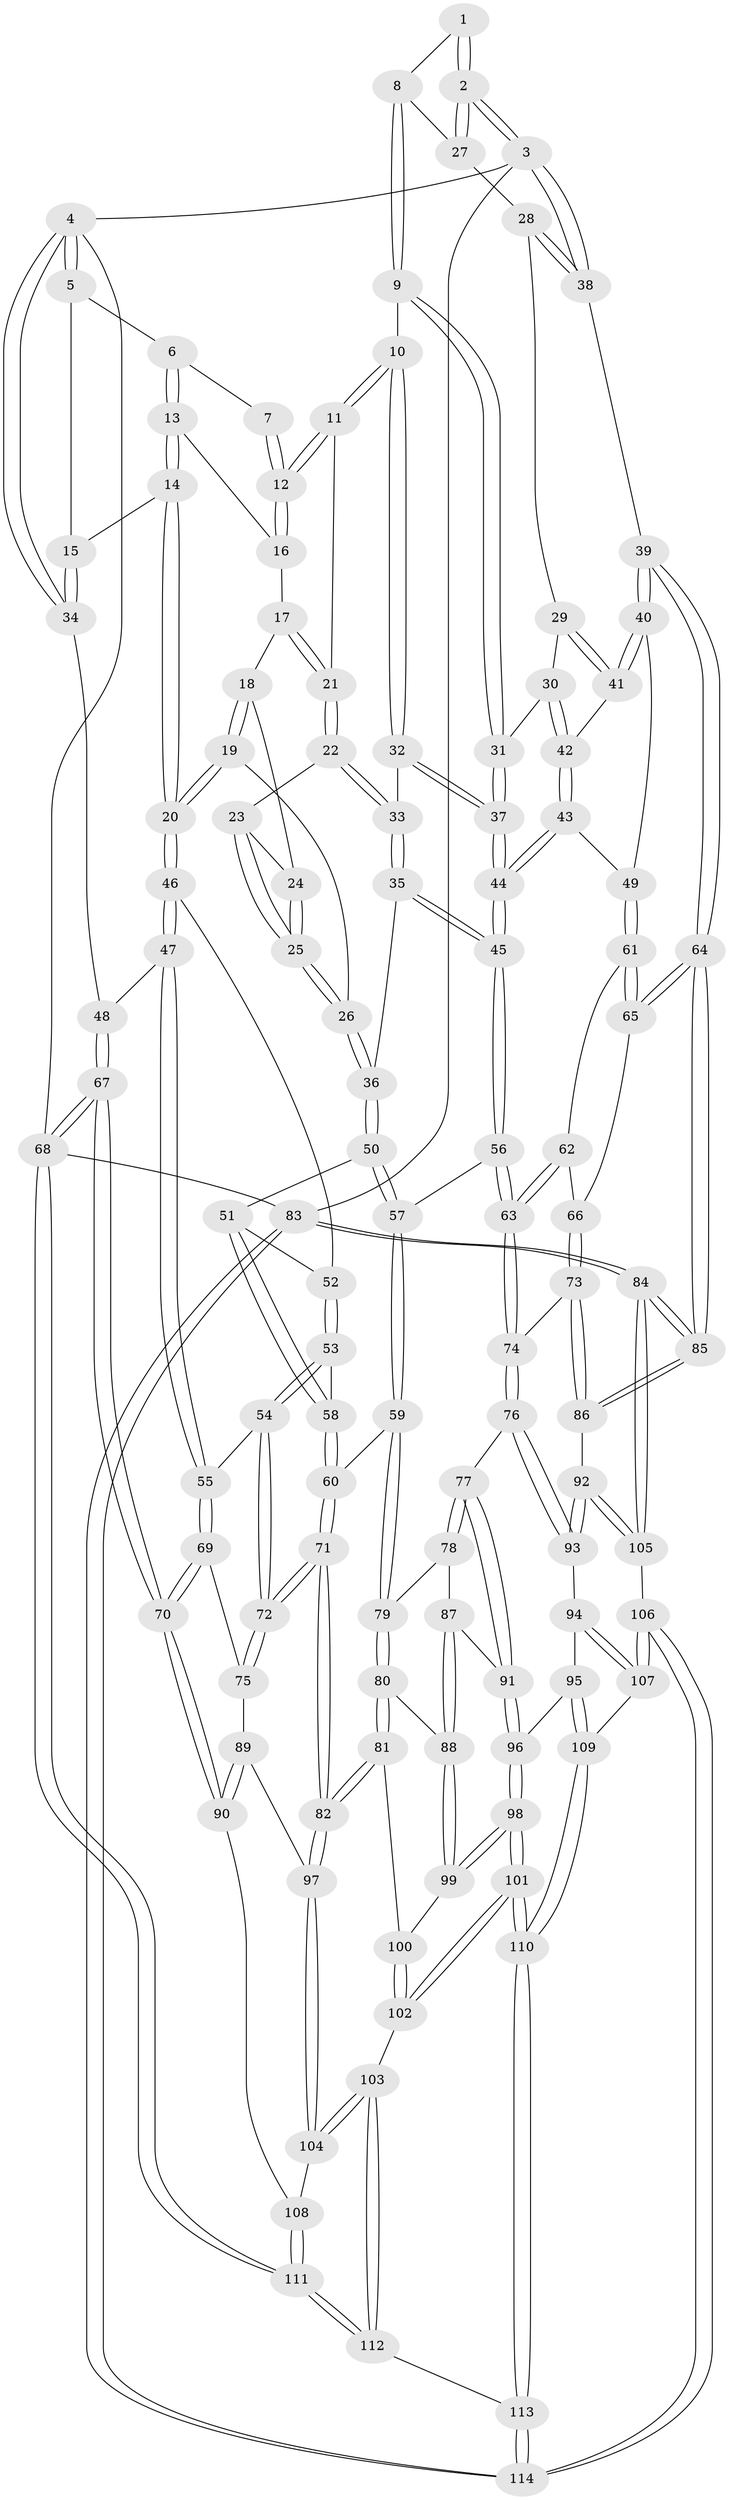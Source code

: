 // coarse degree distribution, {3: 0.3695652173913043, 6: 0.021739130434782608, 5: 0.2391304347826087, 2: 0.08695652173913043, 4: 0.2826086956521739}
// Generated by graph-tools (version 1.1) at 2025/54/03/04/25 22:54:30]
// undirected, 114 vertices, 282 edges
graph export_dot {
  node [color=gray90,style=filled];
  1 [pos="+0.7028767474089637+0"];
  2 [pos="+1+0"];
  3 [pos="+1+0"];
  4 [pos="+0+0"];
  5 [pos="+0.3152184998479527+0"];
  6 [pos="+0.35866252260051634+0"];
  7 [pos="+0.6756403401860344+0"];
  8 [pos="+0.7692718594749398+0.12261079882039268"];
  9 [pos="+0.7313844172884373+0.17160719746333467"];
  10 [pos="+0.6225291489263963+0.16907742933884526"];
  11 [pos="+0.5940907044438005+0.13223732656491965"];
  12 [pos="+0.5929825880984367+0.1184322555111012"];
  13 [pos="+0.3845464341140113+0"];
  14 [pos="+0.20484682440497973+0.20523897809454844"];
  15 [pos="+0.18041420355171134+0.13787527246762146"];
  16 [pos="+0.3865075865751407+0"];
  17 [pos="+0.39395634867640195+0.036719965893470846"];
  18 [pos="+0.3878320346081602+0.0641327010702896"];
  19 [pos="+0.2684660338639763+0.26785538029814204"];
  20 [pos="+0.21216079804225416+0.2650925236327884"];
  21 [pos="+0.49272800250347715+0.15298266701826926"];
  22 [pos="+0.4605568567765743+0.20512665992706508"];
  23 [pos="+0.448781954882695+0.2069535534797527"];
  24 [pos="+0.3919163113738455+0.08586009788790616"];
  25 [pos="+0.3976328750891517+0.2252823513166578"];
  26 [pos="+0.318050448381805+0.2835468135246199"];
  27 [pos="+0.884238798210535+0.12424079020966626"];
  28 [pos="+0.9152549915979387+0.21204012986922396"];
  29 [pos="+0.8953359264757224+0.22457427257144527"];
  30 [pos="+0.7710191691119282+0.23590528462474097"];
  31 [pos="+0.741079383537262+0.19507305385070994"];
  32 [pos="+0.595843122409305+0.24245332197234126"];
  33 [pos="+0.5121505634650838+0.26307963137643914"];
  34 [pos="+0+0"];
  35 [pos="+0.4970146280389065+0.29489535272265394"];
  36 [pos="+0.3991615892311523+0.36796268213966793"];
  37 [pos="+0.6428875376064773+0.363039332780777"];
  38 [pos="+1+0.35952524754034654"];
  39 [pos="+1+0.3793006547307483"];
  40 [pos="+0.8910238334207452+0.39325121643143407"];
  41 [pos="+0.8530059761684495+0.30185441989280437"];
  42 [pos="+0.7774708027877534+0.2774461486845338"];
  43 [pos="+0.7346543730946262+0.38324086266877977"];
  44 [pos="+0.6492297542945382+0.40014862394145684"];
  45 [pos="+0.6268803811698019+0.42694541223523463"];
  46 [pos="+0.18520881160513955+0.2863926636982692"];
  47 [pos="+0.025329015813294126+0.3392720206341845"];
  48 [pos="+0+0.2905061259402876"];
  49 [pos="+0.8326317554463504+0.4224378770254116"];
  50 [pos="+0.40233818311981434+0.37773314486894144"];
  51 [pos="+0.27056384401196065+0.44796510664281985"];
  52 [pos="+0.2287156064187492+0.406023681938649"];
  53 [pos="+0.19148393921336457+0.5383805534977512"];
  54 [pos="+0.13080043036697345+0.556474750100945"];
  55 [pos="+0.12051103238448115+0.5547000844209601"];
  56 [pos="+0.5848488938341758+0.5010380287225723"];
  57 [pos="+0.46378623057643936+0.5034033469032191"];
  58 [pos="+0.30786837578663545+0.5456498812481957"];
  59 [pos="+0.4474377548012404+0.5193885057569886"];
  60 [pos="+0.32258336203250343+0.5526964357842369"];
  61 [pos="+0.8318029544153974+0.4366020216956709"];
  62 [pos="+0.8012380765981375+0.5274311447553268"];
  63 [pos="+0.6664165882183902+0.6113211354216002"];
  64 [pos="+1+0.6183196236973656"];
  65 [pos="+0.9424208978900472+0.5859919031997721"];
  66 [pos="+0.8971803504469452+0.5905911550607877"];
  67 [pos="+0+0.75553035491899"];
  68 [pos="+0+1"];
  69 [pos="+0.0456440893912382+0.6363076094795278"];
  70 [pos="+0+0.7515309775817552"];
  71 [pos="+0.26893299730218473+0.723657560700608"];
  72 [pos="+0.2344374014830618+0.7023116603083501"];
  73 [pos="+0.7971350986564125+0.6671310179264756"];
  74 [pos="+0.6669358654899131+0.6135448827456942"];
  75 [pos="+0.12767345677262684+0.7049450774750322"];
  76 [pos="+0.6590804751029643+0.6368663908411819"];
  77 [pos="+0.6235115029315226+0.6639051536383141"];
  78 [pos="+0.4894308117488329+0.6838558092762498"];
  79 [pos="+0.443520899986554+0.6136421246217809"];
  80 [pos="+0.39459476663862614+0.7047546687201557"];
  81 [pos="+0.2781673896011537+0.7292845301900333"];
  82 [pos="+0.2703105061895943+0.7270202019154162"];
  83 [pos="+1+1"];
  84 [pos="+1+0.9972073745817764"];
  85 [pos="+1+0.72617053672322"];
  86 [pos="+0.8669956138493926+0.7824892614086179"];
  87 [pos="+0.4898523859859033+0.7178522085285485"];
  88 [pos="+0.4502693911312386+0.7618141475645998"];
  89 [pos="+0.12084590108007374+0.750076390745895"];
  90 [pos="+0.031170153971157976+0.8185094785313172"];
  91 [pos="+0.5595642527657854+0.7363779745245786"];
  92 [pos="+0.8199158106039645+0.8320385652515281"];
  93 [pos="+0.6832212966378111+0.776307285590556"];
  94 [pos="+0.6654714982877658+0.7984057811611902"];
  95 [pos="+0.622356922892289+0.8326559780686289"];
  96 [pos="+0.5467586222287929+0.8105292994621992"];
  97 [pos="+0.22471411648735473+0.7997773433361532"];
  98 [pos="+0.47790753009582937+0.8419802270338438"];
  99 [pos="+0.4520550574685014+0.7777521676649072"];
  100 [pos="+0.3332721265908334+0.7858205295088425"];
  101 [pos="+0.4461442619343704+0.9147346285098312"];
  102 [pos="+0.36261421923007015+0.842642368252597"];
  103 [pos="+0.20642233808548474+0.8988370597533122"];
  104 [pos="+0.19618791830228052+0.8828291746827376"];
  105 [pos="+0.8046464463376195+0.9232554677018773"];
  106 [pos="+0.7606101872681941+0.9896412867022962"];
  107 [pos="+0.7562366031284198+0.9857230175707768"];
  108 [pos="+0.11999391487331458+0.8740935384956907"];
  109 [pos="+0.6265110335659252+0.8941300735358572"];
  110 [pos="+0.4463799250712472+1"];
  111 [pos="+0+1"];
  112 [pos="+0.33016011758161684+1"];
  113 [pos="+0.4083379993820885+1"];
  114 [pos="+0.7350993618131063+1"];
  1 -- 2;
  1 -- 2;
  1 -- 8;
  2 -- 3;
  2 -- 3;
  2 -- 27;
  2 -- 27;
  3 -- 4;
  3 -- 38;
  3 -- 38;
  3 -- 83;
  4 -- 5;
  4 -- 5;
  4 -- 34;
  4 -- 34;
  4 -- 68;
  5 -- 6;
  5 -- 15;
  6 -- 7;
  6 -- 13;
  6 -- 13;
  7 -- 12;
  7 -- 12;
  8 -- 9;
  8 -- 9;
  8 -- 27;
  9 -- 10;
  9 -- 31;
  9 -- 31;
  10 -- 11;
  10 -- 11;
  10 -- 32;
  10 -- 32;
  11 -- 12;
  11 -- 12;
  11 -- 21;
  12 -- 16;
  12 -- 16;
  13 -- 14;
  13 -- 14;
  13 -- 16;
  14 -- 15;
  14 -- 20;
  14 -- 20;
  15 -- 34;
  15 -- 34;
  16 -- 17;
  17 -- 18;
  17 -- 21;
  17 -- 21;
  18 -- 19;
  18 -- 19;
  18 -- 24;
  19 -- 20;
  19 -- 20;
  19 -- 26;
  20 -- 46;
  20 -- 46;
  21 -- 22;
  21 -- 22;
  22 -- 23;
  22 -- 33;
  22 -- 33;
  23 -- 24;
  23 -- 25;
  23 -- 25;
  24 -- 25;
  24 -- 25;
  25 -- 26;
  25 -- 26;
  26 -- 36;
  26 -- 36;
  27 -- 28;
  28 -- 29;
  28 -- 38;
  28 -- 38;
  29 -- 30;
  29 -- 41;
  29 -- 41;
  30 -- 31;
  30 -- 42;
  30 -- 42;
  31 -- 37;
  31 -- 37;
  32 -- 33;
  32 -- 37;
  32 -- 37;
  33 -- 35;
  33 -- 35;
  34 -- 48;
  35 -- 36;
  35 -- 45;
  35 -- 45;
  36 -- 50;
  36 -- 50;
  37 -- 44;
  37 -- 44;
  38 -- 39;
  39 -- 40;
  39 -- 40;
  39 -- 64;
  39 -- 64;
  40 -- 41;
  40 -- 41;
  40 -- 49;
  41 -- 42;
  42 -- 43;
  42 -- 43;
  43 -- 44;
  43 -- 44;
  43 -- 49;
  44 -- 45;
  44 -- 45;
  45 -- 56;
  45 -- 56;
  46 -- 47;
  46 -- 47;
  46 -- 52;
  47 -- 48;
  47 -- 55;
  47 -- 55;
  48 -- 67;
  48 -- 67;
  49 -- 61;
  49 -- 61;
  50 -- 51;
  50 -- 57;
  50 -- 57;
  51 -- 52;
  51 -- 58;
  51 -- 58;
  52 -- 53;
  52 -- 53;
  53 -- 54;
  53 -- 54;
  53 -- 58;
  54 -- 55;
  54 -- 72;
  54 -- 72;
  55 -- 69;
  55 -- 69;
  56 -- 57;
  56 -- 63;
  56 -- 63;
  57 -- 59;
  57 -- 59;
  58 -- 60;
  58 -- 60;
  59 -- 60;
  59 -- 79;
  59 -- 79;
  60 -- 71;
  60 -- 71;
  61 -- 62;
  61 -- 65;
  61 -- 65;
  62 -- 63;
  62 -- 63;
  62 -- 66;
  63 -- 74;
  63 -- 74;
  64 -- 65;
  64 -- 65;
  64 -- 85;
  64 -- 85;
  65 -- 66;
  66 -- 73;
  66 -- 73;
  67 -- 68;
  67 -- 68;
  67 -- 70;
  67 -- 70;
  68 -- 111;
  68 -- 111;
  68 -- 83;
  69 -- 70;
  69 -- 70;
  69 -- 75;
  70 -- 90;
  70 -- 90;
  71 -- 72;
  71 -- 72;
  71 -- 82;
  71 -- 82;
  72 -- 75;
  72 -- 75;
  73 -- 74;
  73 -- 86;
  73 -- 86;
  74 -- 76;
  74 -- 76;
  75 -- 89;
  76 -- 77;
  76 -- 93;
  76 -- 93;
  77 -- 78;
  77 -- 78;
  77 -- 91;
  77 -- 91;
  78 -- 79;
  78 -- 87;
  79 -- 80;
  79 -- 80;
  80 -- 81;
  80 -- 81;
  80 -- 88;
  81 -- 82;
  81 -- 82;
  81 -- 100;
  82 -- 97;
  82 -- 97;
  83 -- 84;
  83 -- 84;
  83 -- 114;
  83 -- 114;
  84 -- 85;
  84 -- 85;
  84 -- 105;
  84 -- 105;
  85 -- 86;
  85 -- 86;
  86 -- 92;
  87 -- 88;
  87 -- 88;
  87 -- 91;
  88 -- 99;
  88 -- 99;
  89 -- 90;
  89 -- 90;
  89 -- 97;
  90 -- 108;
  91 -- 96;
  91 -- 96;
  92 -- 93;
  92 -- 93;
  92 -- 105;
  92 -- 105;
  93 -- 94;
  94 -- 95;
  94 -- 107;
  94 -- 107;
  95 -- 96;
  95 -- 109;
  95 -- 109;
  96 -- 98;
  96 -- 98;
  97 -- 104;
  97 -- 104;
  98 -- 99;
  98 -- 99;
  98 -- 101;
  98 -- 101;
  99 -- 100;
  100 -- 102;
  100 -- 102;
  101 -- 102;
  101 -- 102;
  101 -- 110;
  101 -- 110;
  102 -- 103;
  103 -- 104;
  103 -- 104;
  103 -- 112;
  103 -- 112;
  104 -- 108;
  105 -- 106;
  106 -- 107;
  106 -- 107;
  106 -- 114;
  106 -- 114;
  107 -- 109;
  108 -- 111;
  108 -- 111;
  109 -- 110;
  109 -- 110;
  110 -- 113;
  110 -- 113;
  111 -- 112;
  111 -- 112;
  112 -- 113;
  113 -- 114;
  113 -- 114;
}
